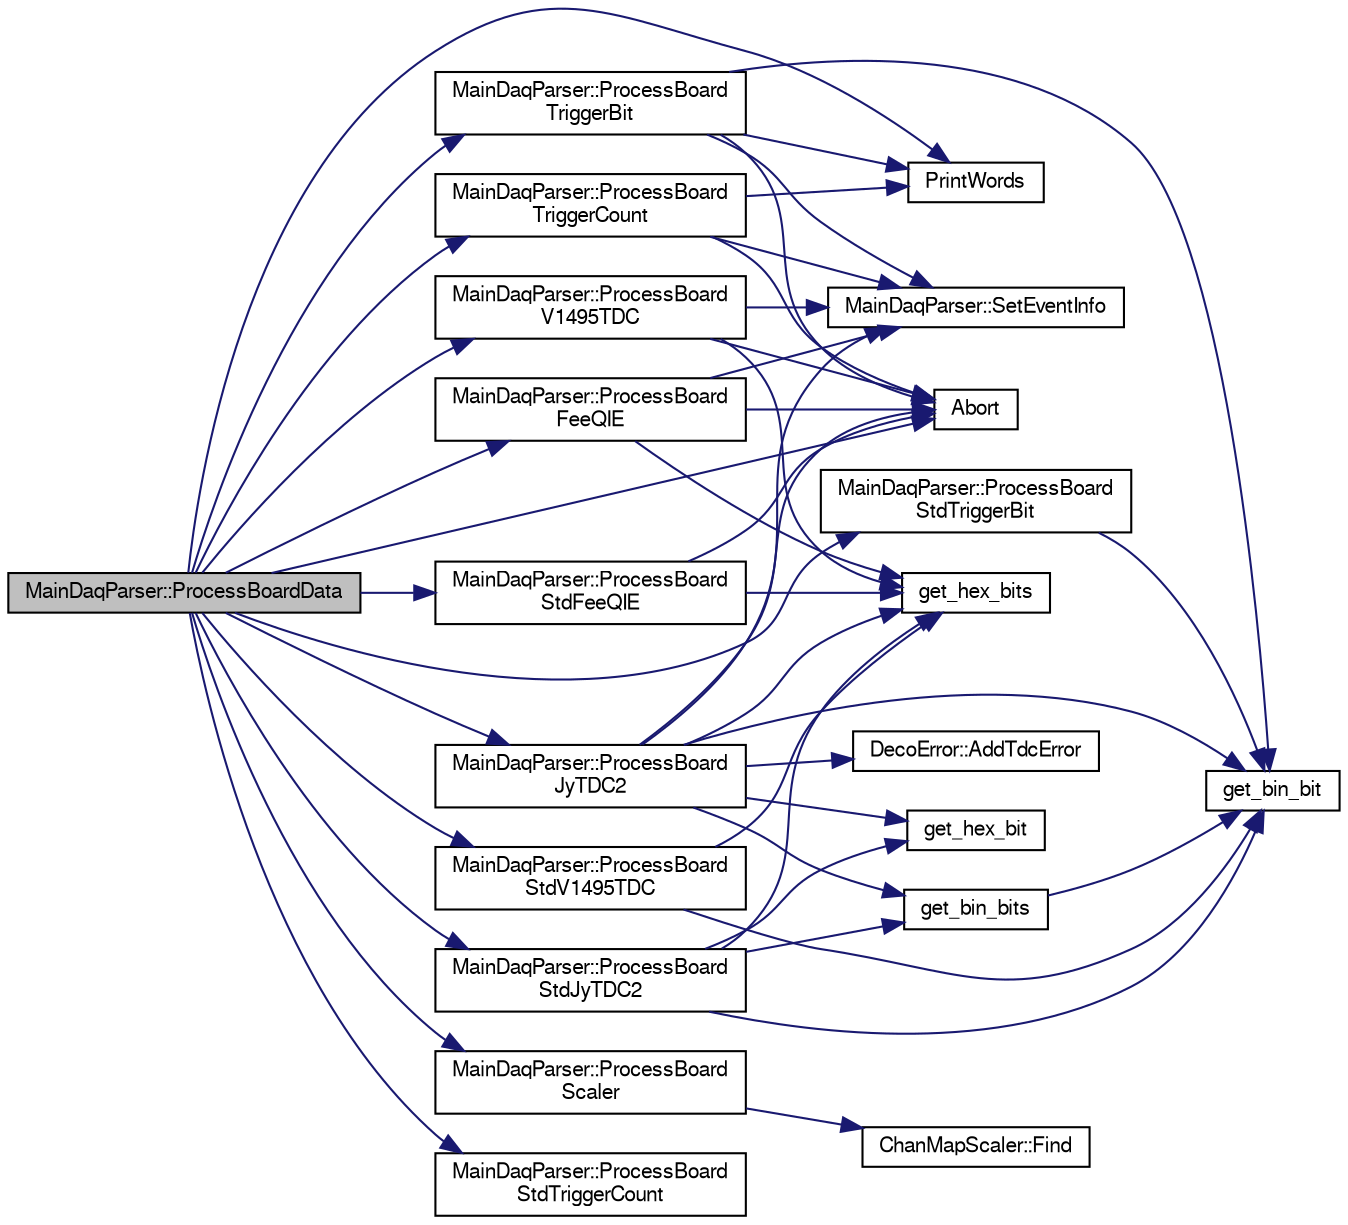 digraph "MainDaqParser::ProcessBoardData"
{
  bgcolor="transparent";
  edge [fontname="FreeSans",fontsize="10",labelfontname="FreeSans",labelfontsize="10"];
  node [fontname="FreeSans",fontsize="10",shape=record];
  rankdir="LR";
  Node1 [label="MainDaqParser::ProcessBoardData",height=0.2,width=0.4,color="black", fillcolor="grey75", style="filled" fontcolor="black"];
  Node1 -> Node2 [color="midnightblue",fontsize="10",style="solid",fontname="FreeSans"];
  Node2 [label="Abort",height=0.2,width=0.4,color="black",URL="$d8/d78/CodaInputManager_8cc.html#a7aba209881ef8e916080304c12f70d18"];
  Node1 -> Node3 [color="midnightblue",fontsize="10",style="solid",fontname="FreeSans"];
  Node3 [label="PrintWords",height=0.2,width=0.4,color="black",URL="$d8/d78/CodaInputManager_8cc.html#a30f11a69a9f01820e89395788491c069"];
  Node1 -> Node4 [color="midnightblue",fontsize="10",style="solid",fontname="FreeSans"];
  Node4 [label="MainDaqParser::ProcessBoard\lFeeQIE",height=0.2,width=0.4,color="black",URL="$df/dcd/classMainDaqParser.html#abc962147bfa55fb5375adc73f82193c5"];
  Node4 -> Node2 [color="midnightblue",fontsize="10",style="solid",fontname="FreeSans"];
  Node4 -> Node5 [color="midnightblue",fontsize="10",style="solid",fontname="FreeSans"];
  Node5 [label="get_hex_bits",height=0.2,width=0.4,color="black",URL="$d8/d78/CodaInputManager_8cc.html#a64e9930ff828b30da3572a5ff66a4115"];
  Node4 -> Node6 [color="midnightblue",fontsize="10",style="solid",fontname="FreeSans"];
  Node6 [label="MainDaqParser::SetEventInfo",height=0.2,width=0.4,color="black",URL="$df/dcd/classMainDaqParser.html#aeecce7618f04fe0ece68943ee1d885aa"];
  Node1 -> Node7 [color="midnightblue",fontsize="10",style="solid",fontname="FreeSans"];
  Node7 [label="MainDaqParser::ProcessBoard\lJyTDC2",height=0.2,width=0.4,color="black",URL="$df/dcd/classMainDaqParser.html#a189e8c180d739db6e426b43250a7c659"];
  Node7 -> Node5 [color="midnightblue",fontsize="10",style="solid",fontname="FreeSans"];
  Node7 -> Node8 [color="midnightblue",fontsize="10",style="solid",fontname="FreeSans"];
  Node8 [label="DecoError::AddTdcError",height=0.2,width=0.4,color="black",URL="$d3/d6b/classDecoError.html#aa121147c5823e820dd9a6b16d5be2a55"];
  Node7 -> Node9 [color="midnightblue",fontsize="10",style="solid",fontname="FreeSans"];
  Node9 [label="get_bin_bit",height=0.2,width=0.4,color="black",URL="$d8/d78/CodaInputManager_8cc.html#a139982a90f3148f2bb4caf569be8f21b"];
  Node7 -> Node2 [color="midnightblue",fontsize="10",style="solid",fontname="FreeSans"];
  Node7 -> Node10 [color="midnightblue",fontsize="10",style="solid",fontname="FreeSans"];
  Node10 [label="get_hex_bit",height=0.2,width=0.4,color="black",URL="$d8/d78/CodaInputManager_8cc.html#a0e85f068e5aa83a6560177518a93e565"];
  Node7 -> Node6 [color="midnightblue",fontsize="10",style="solid",fontname="FreeSans"];
  Node7 -> Node11 [color="midnightblue",fontsize="10",style="solid",fontname="FreeSans"];
  Node11 [label="get_bin_bits",height=0.2,width=0.4,color="black",URL="$d8/d78/CodaInputManager_8cc.html#ae4ab40fbb136f8c139525ec7d9c87cf5"];
  Node11 -> Node9 [color="midnightblue",fontsize="10",style="solid",fontname="FreeSans"];
  Node1 -> Node12 [color="midnightblue",fontsize="10",style="solid",fontname="FreeSans"];
  Node12 [label="MainDaqParser::ProcessBoard\lScaler",height=0.2,width=0.4,color="black",URL="$df/dcd/classMainDaqParser.html#a7bdb899d99bef39f20ccab4e0990029c"];
  Node12 -> Node13 [color="midnightblue",fontsize="10",style="solid",fontname="FreeSans"];
  Node13 [label="ChanMapScaler::Find",height=0.2,width=0.4,color="black",URL="$d9/d1d/classChanMapScaler.html#a9bd89d4fa783813119aeb098c7fabfe2"];
  Node1 -> Node14 [color="midnightblue",fontsize="10",style="solid",fontname="FreeSans"];
  Node14 [label="MainDaqParser::ProcessBoard\lStdFeeQIE",height=0.2,width=0.4,color="black",URL="$df/dcd/classMainDaqParser.html#a32388ead1827c562f2a3e209abcecd35"];
  Node14 -> Node2 [color="midnightblue",fontsize="10",style="solid",fontname="FreeSans"];
  Node14 -> Node5 [color="midnightblue",fontsize="10",style="solid",fontname="FreeSans"];
  Node1 -> Node15 [color="midnightblue",fontsize="10",style="solid",fontname="FreeSans"];
  Node15 [label="MainDaqParser::ProcessBoard\lStdJyTDC2",height=0.2,width=0.4,color="black",URL="$df/dcd/classMainDaqParser.html#aaf660d6779c3c411e8b97b7c723f2d92"];
  Node15 -> Node5 [color="midnightblue",fontsize="10",style="solid",fontname="FreeSans"];
  Node15 -> Node10 [color="midnightblue",fontsize="10",style="solid",fontname="FreeSans"];
  Node15 -> Node9 [color="midnightblue",fontsize="10",style="solid",fontname="FreeSans"];
  Node15 -> Node11 [color="midnightblue",fontsize="10",style="solid",fontname="FreeSans"];
  Node1 -> Node16 [color="midnightblue",fontsize="10",style="solid",fontname="FreeSans"];
  Node16 [label="MainDaqParser::ProcessBoard\lStdTriggerBit",height=0.2,width=0.4,color="black",URL="$df/dcd/classMainDaqParser.html#a86887583b18c4704cedf669de3a95bdb"];
  Node16 -> Node9 [color="midnightblue",fontsize="10",style="solid",fontname="FreeSans"];
  Node1 -> Node17 [color="midnightblue",fontsize="10",style="solid",fontname="FreeSans"];
  Node17 [label="MainDaqParser::ProcessBoard\lStdTriggerCount",height=0.2,width=0.4,color="black",URL="$df/dcd/classMainDaqParser.html#a0b284b4eb211171cadb849af1810d579"];
  Node1 -> Node18 [color="midnightblue",fontsize="10",style="solid",fontname="FreeSans"];
  Node18 [label="MainDaqParser::ProcessBoard\lStdV1495TDC",height=0.2,width=0.4,color="black",URL="$df/dcd/classMainDaqParser.html#ac3155641c3bb12fa7120a153c7d1cd83"];
  Node18 -> Node9 [color="midnightblue",fontsize="10",style="solid",fontname="FreeSans"];
  Node18 -> Node5 [color="midnightblue",fontsize="10",style="solid",fontname="FreeSans"];
  Node1 -> Node19 [color="midnightblue",fontsize="10",style="solid",fontname="FreeSans"];
  Node19 [label="MainDaqParser::ProcessBoard\lTriggerBit",height=0.2,width=0.4,color="black",URL="$df/dcd/classMainDaqParser.html#a1467884089433bc3da29432b3a7b91b3"];
  Node19 -> Node3 [color="midnightblue",fontsize="10",style="solid",fontname="FreeSans"];
  Node19 -> Node2 [color="midnightblue",fontsize="10",style="solid",fontname="FreeSans"];
  Node19 -> Node6 [color="midnightblue",fontsize="10",style="solid",fontname="FreeSans"];
  Node19 -> Node9 [color="midnightblue",fontsize="10",style="solid",fontname="FreeSans"];
  Node1 -> Node20 [color="midnightblue",fontsize="10",style="solid",fontname="FreeSans"];
  Node20 [label="MainDaqParser::ProcessBoard\lTriggerCount",height=0.2,width=0.4,color="black",URL="$df/dcd/classMainDaqParser.html#a27ce6f6077d5f92dbae1b949973cb83a"];
  Node20 -> Node3 [color="midnightblue",fontsize="10",style="solid",fontname="FreeSans"];
  Node20 -> Node2 [color="midnightblue",fontsize="10",style="solid",fontname="FreeSans"];
  Node20 -> Node6 [color="midnightblue",fontsize="10",style="solid",fontname="FreeSans"];
  Node1 -> Node21 [color="midnightblue",fontsize="10",style="solid",fontname="FreeSans"];
  Node21 [label="MainDaqParser::ProcessBoard\lV1495TDC",height=0.2,width=0.4,color="black",URL="$df/dcd/classMainDaqParser.html#a963feecba4fdd069bd527440b55b3bd8"];
  Node21 -> Node5 [color="midnightblue",fontsize="10",style="solid",fontname="FreeSans"];
  Node21 -> Node6 [color="midnightblue",fontsize="10",style="solid",fontname="FreeSans"];
  Node21 -> Node2 [color="midnightblue",fontsize="10",style="solid",fontname="FreeSans"];
}
